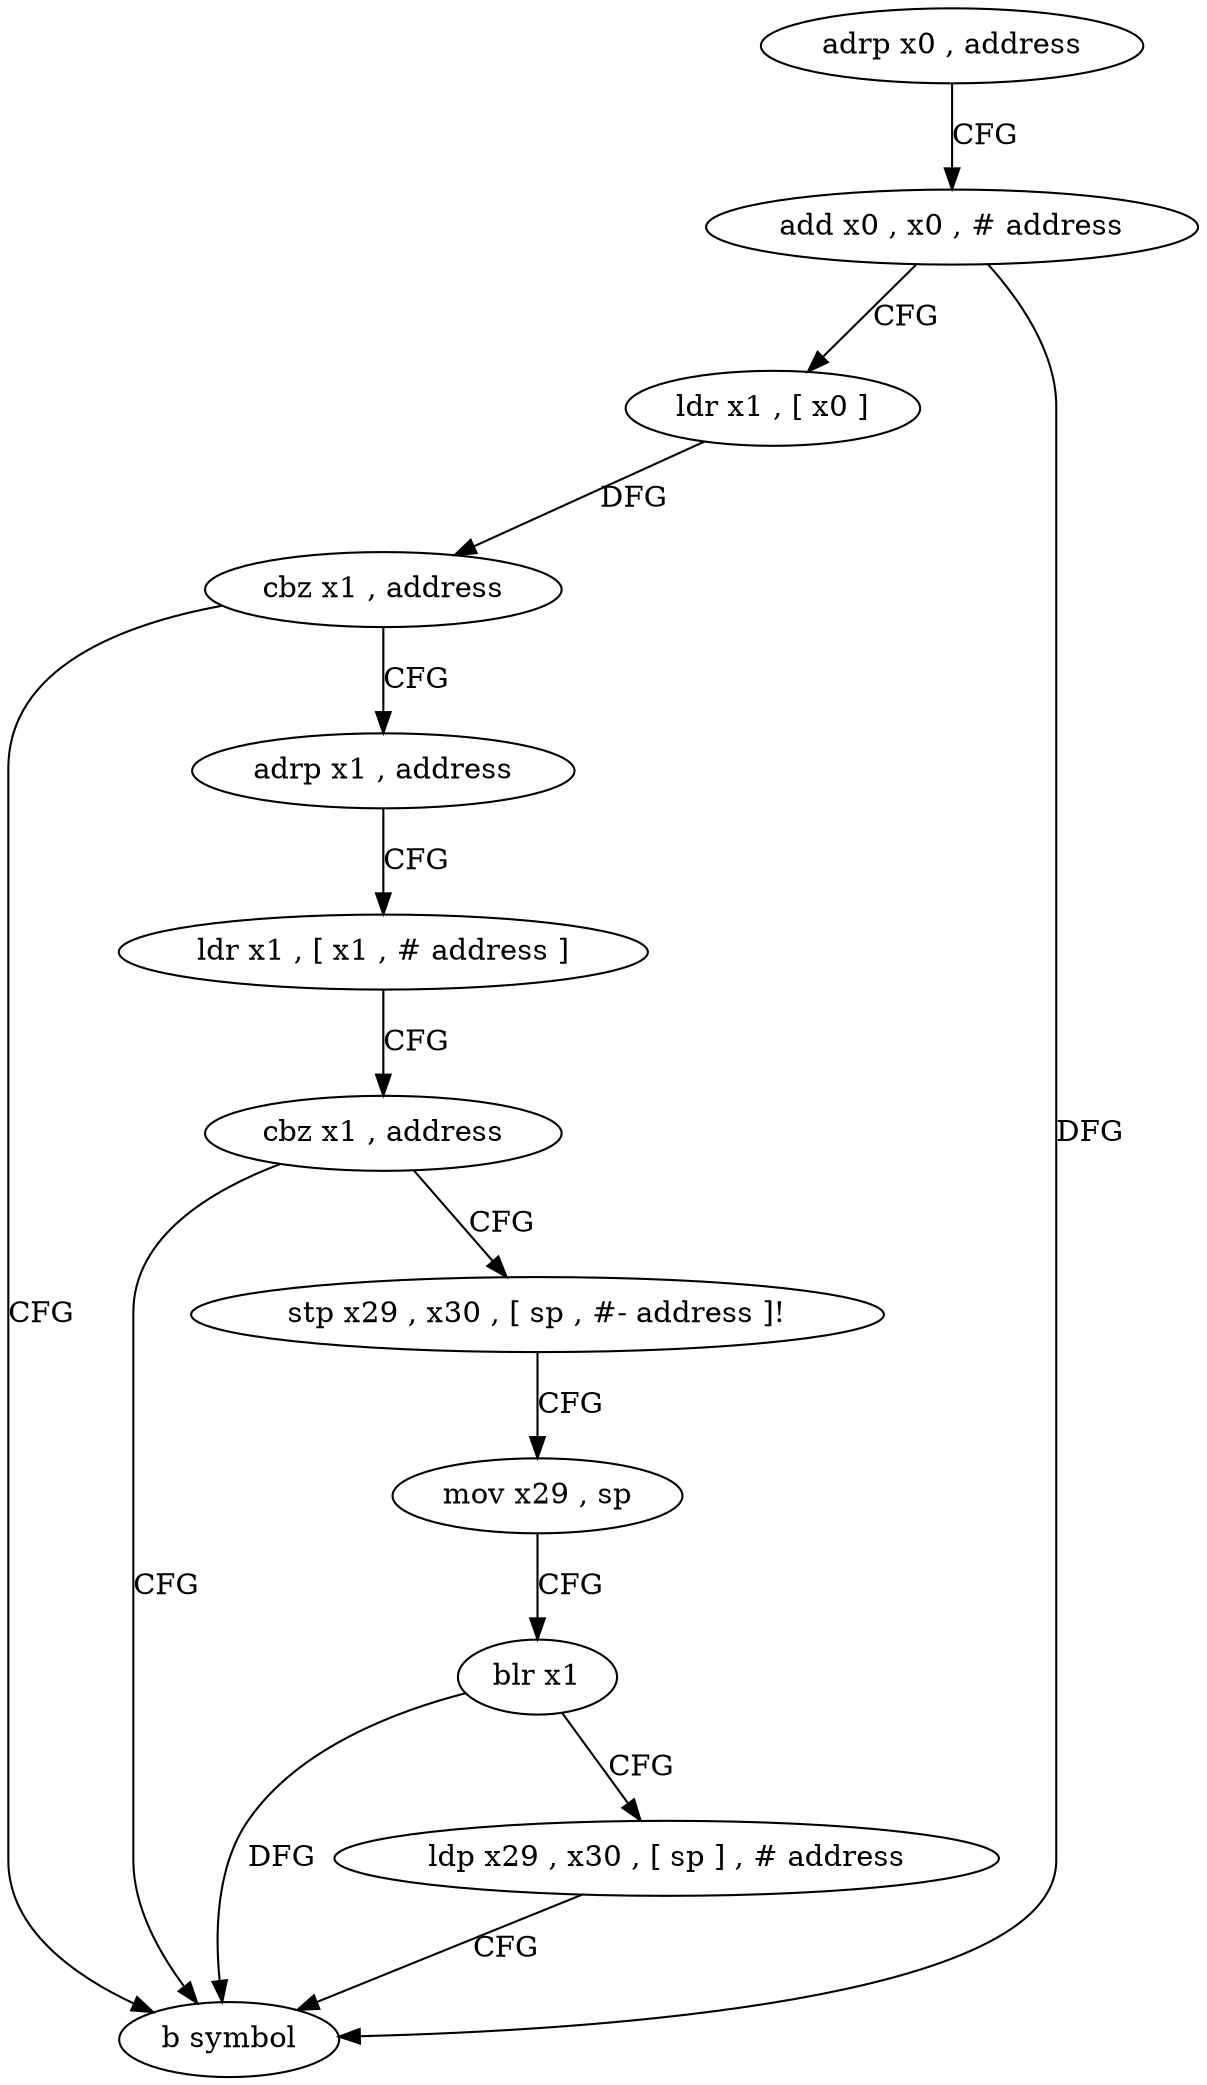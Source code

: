 digraph "func" {
"4209016" [label = "adrp x0 , address" ]
"4209020" [label = "add x0 , x0 , # address" ]
"4209024" [label = "ldr x1 , [ x0 ]" ]
"4209028" [label = "cbz x1 , address" ]
"4209060" [label = "b symbol" ]
"4209032" [label = "adrp x1 , address" ]
"4209036" [label = "ldr x1 , [ x1 , # address ]" ]
"4209040" [label = "cbz x1 , address" ]
"4209044" [label = "stp x29 , x30 , [ sp , #- address ]!" ]
"4209048" [label = "mov x29 , sp" ]
"4209052" [label = "blr x1" ]
"4209056" [label = "ldp x29 , x30 , [ sp ] , # address" ]
"4209016" -> "4209020" [ label = "CFG" ]
"4209020" -> "4209024" [ label = "CFG" ]
"4209020" -> "4209060" [ label = "DFG" ]
"4209024" -> "4209028" [ label = "DFG" ]
"4209028" -> "4209060" [ label = "CFG" ]
"4209028" -> "4209032" [ label = "CFG" ]
"4209032" -> "4209036" [ label = "CFG" ]
"4209036" -> "4209040" [ label = "CFG" ]
"4209040" -> "4209060" [ label = "CFG" ]
"4209040" -> "4209044" [ label = "CFG" ]
"4209044" -> "4209048" [ label = "CFG" ]
"4209048" -> "4209052" [ label = "CFG" ]
"4209052" -> "4209056" [ label = "CFG" ]
"4209052" -> "4209060" [ label = "DFG" ]
"4209056" -> "4209060" [ label = "CFG" ]
}
